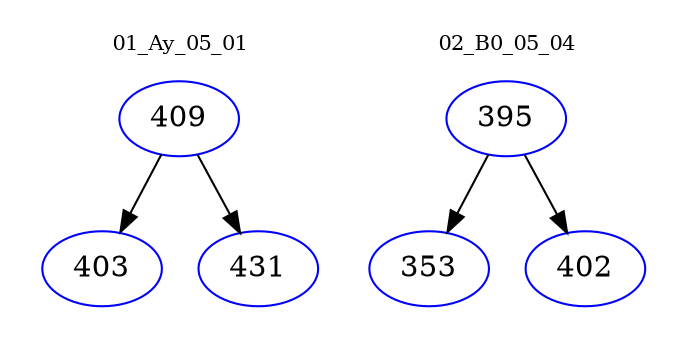 digraph{
subgraph cluster_0 {
color = white
label = "01_Ay_05_01";
fontsize=10;
T0_409 [label="409", color="blue"]
T0_409 -> T0_403 [color="black"]
T0_403 [label="403", color="blue"]
T0_409 -> T0_431 [color="black"]
T0_431 [label="431", color="blue"]
}
subgraph cluster_1 {
color = white
label = "02_B0_05_04";
fontsize=10;
T1_395 [label="395", color="blue"]
T1_395 -> T1_353 [color="black"]
T1_353 [label="353", color="blue"]
T1_395 -> T1_402 [color="black"]
T1_402 [label="402", color="blue"]
}
}
